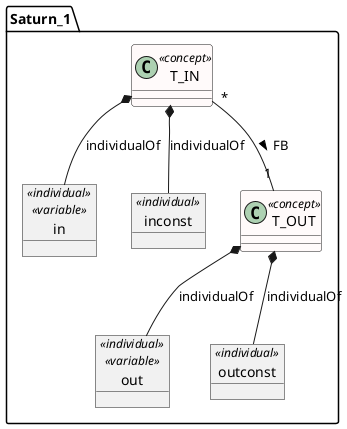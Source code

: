 @startuml

skinparam class {
 BackgroundColor<<association>> Darkorange 
 BackgroundColor<<concept>>  Snow 
} 

package Saturn_1 <<Folder>> {
	class T_IN <<concept>>  {
	}
	 object in <<individual>>  <<variable>> 
	T_IN *-- in : individualOf 
	 object inconst <<individual>> 
	T_IN *-- inconst : individualOf 
	class T_OUT <<concept>>  {
	}
	 object out <<individual>>  <<variable>> 
	T_OUT *-- out : individualOf 
	 object outconst <<individual>> 
	T_OUT *-- outconst : individualOf 
	T_IN "*" -- "1" T_OUT : FB > 
}

@enduml
